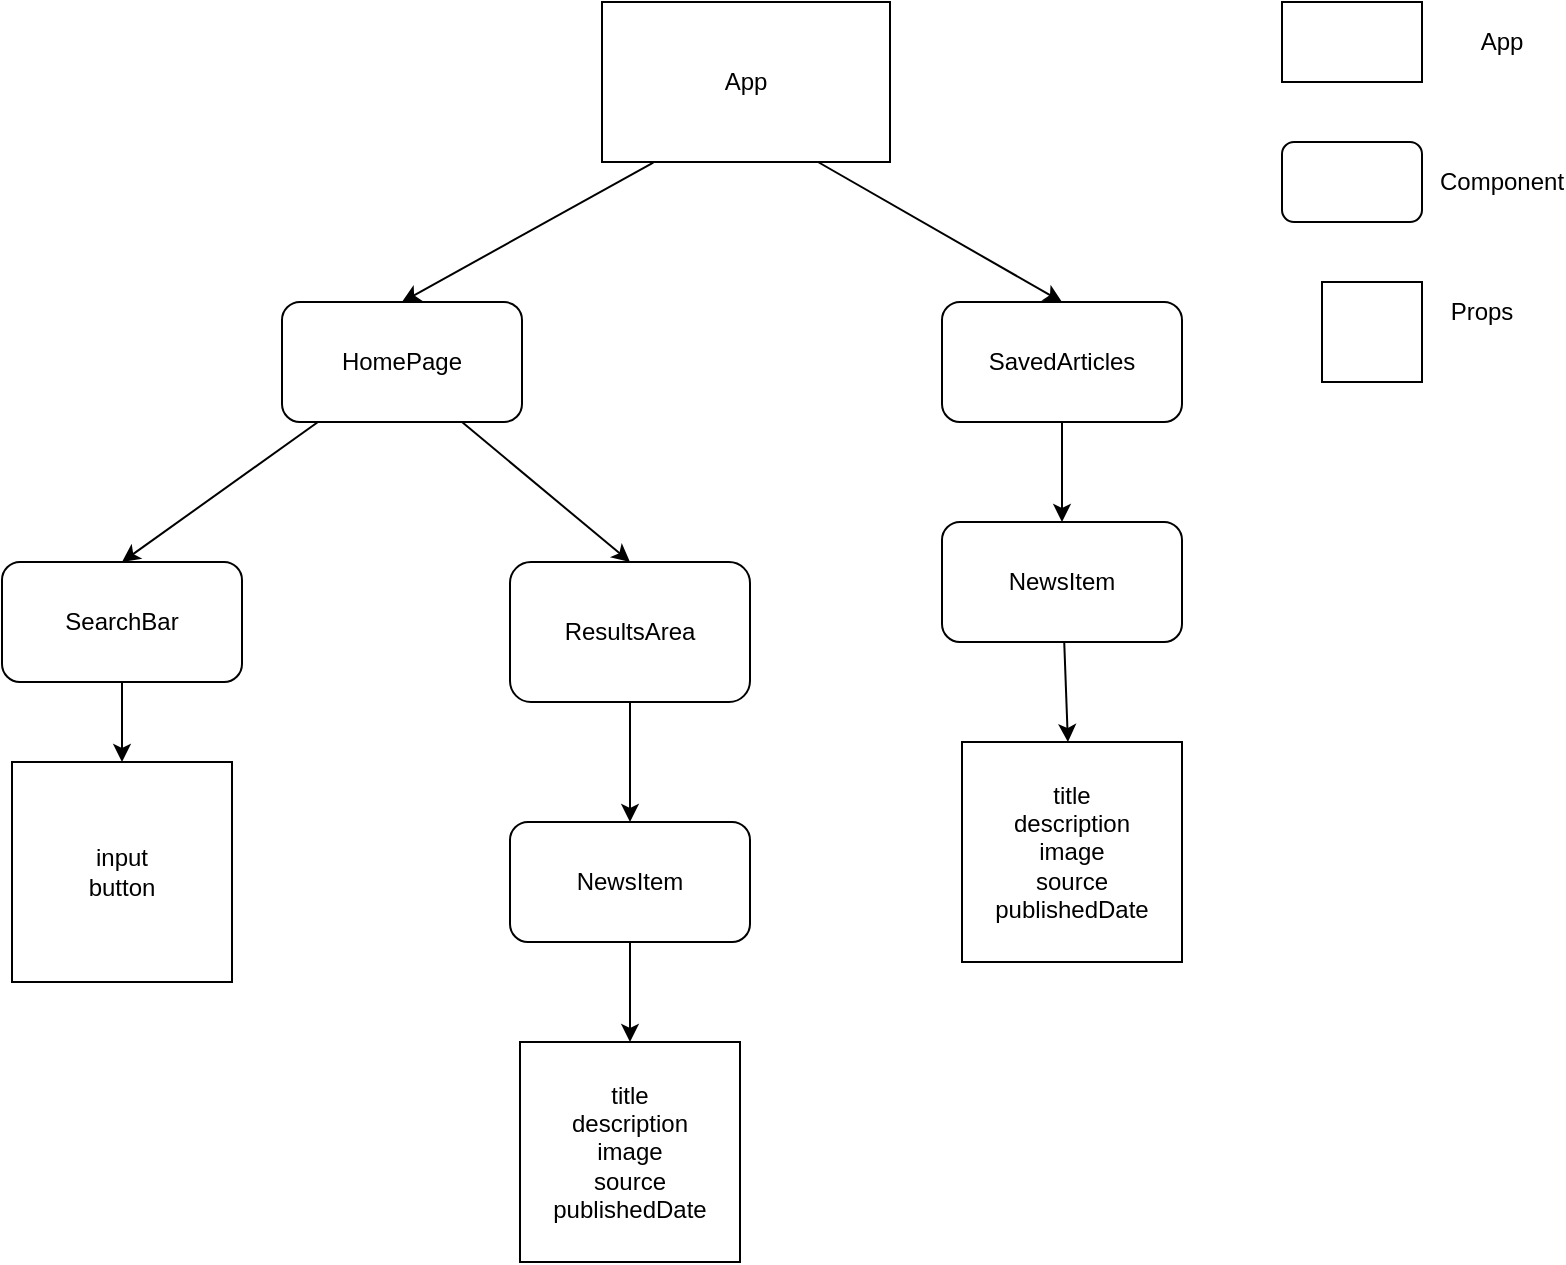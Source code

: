 <mxfile>
    <diagram id="j79oDPwKb0WlBuM_IHAz" name="Page-1">
        <mxGraphModel dx="1094" dy="582" grid="1" gridSize="10" guides="1" tooltips="1" connect="1" arrows="1" fold="1" page="1" pageScale="1" pageWidth="827" pageHeight="1169" math="0" shadow="0">
            <root>
                <mxCell id="0"/>
                <mxCell id="1" parent="0"/>
                <mxCell id="20" style="edgeStyle=none;html=1;entryX=0.5;entryY=0;entryDx=0;entryDy=0;exitX=0.178;exitY=1.004;exitDx=0;exitDy=0;exitPerimeter=0;" parent="1" source="2" target="19" edge="1">
                    <mxGeometry relative="1" as="geometry">
                        <Array as="points"/>
                    </mxGeometry>
                </mxCell>
                <mxCell id="22" style="edgeStyle=none;html=1;exitX=0.75;exitY=1;exitDx=0;exitDy=0;entryX=0.5;entryY=0;entryDx=0;entryDy=0;" parent="1" source="2" target="21" edge="1">
                    <mxGeometry relative="1" as="geometry">
                        <Array as="points"/>
                    </mxGeometry>
                </mxCell>
                <mxCell id="2" value="App" style="rounded=0;whiteSpace=wrap;html=1;" parent="1" vertex="1">
                    <mxGeometry x="340" y="10" width="144" height="80" as="geometry"/>
                </mxCell>
                <mxCell id="25" style="edgeStyle=none;html=1;entryX=0.5;entryY=0;entryDx=0;entryDy=0;" parent="1" source="19" target="23" edge="1">
                    <mxGeometry relative="1" as="geometry"/>
                </mxCell>
                <mxCell id="27" style="edgeStyle=none;html=1;exitX=0.75;exitY=1;exitDx=0;exitDy=0;entryX=0.5;entryY=0;entryDx=0;entryDy=0;" parent="1" source="19" target="28" edge="1">
                    <mxGeometry relative="1" as="geometry">
                        <mxPoint x="330" y="270" as="targetPoint"/>
                    </mxGeometry>
                </mxCell>
                <mxCell id="19" value="HomePage" style="rounded=1;whiteSpace=wrap;html=1;" parent="1" vertex="1">
                    <mxGeometry x="180" y="160" width="120" height="60" as="geometry"/>
                </mxCell>
                <mxCell id="45" value="" style="edgeStyle=none;html=1;" parent="1" source="21" target="44" edge="1">
                    <mxGeometry relative="1" as="geometry"/>
                </mxCell>
                <mxCell id="21" value="SavedArticles" style="rounded=1;whiteSpace=wrap;html=1;" parent="1" vertex="1">
                    <mxGeometry x="510" y="160" width="120" height="60" as="geometry"/>
                </mxCell>
                <mxCell id="43" value="" style="edgeStyle=none;html=1;" parent="1" source="23" target="42" edge="1">
                    <mxGeometry relative="1" as="geometry"/>
                </mxCell>
                <mxCell id="23" value="SearchBar" style="rounded=1;whiteSpace=wrap;html=1;" parent="1" vertex="1">
                    <mxGeometry x="40" y="290" width="120" height="60" as="geometry"/>
                </mxCell>
                <mxCell id="33" value="" style="edgeStyle=none;html=1;" parent="1" source="28" target="31" edge="1">
                    <mxGeometry relative="1" as="geometry"/>
                </mxCell>
                <mxCell id="28" value="ResultsArea" style="rounded=1;whiteSpace=wrap;html=1;" parent="1" vertex="1">
                    <mxGeometry x="294" y="290" width="120" height="70" as="geometry"/>
                </mxCell>
                <mxCell id="41" value="" style="edgeStyle=none;html=1;" parent="1" source="31" target="40" edge="1">
                    <mxGeometry relative="1" as="geometry"/>
                </mxCell>
                <mxCell id="31" value="NewsItem" style="rounded=1;whiteSpace=wrap;html=1;" parent="1" vertex="1">
                    <mxGeometry x="294" y="420" width="120" height="60" as="geometry"/>
                </mxCell>
                <mxCell id="34" value="" style="rounded=0;whiteSpace=wrap;html=1;" parent="1" vertex="1">
                    <mxGeometry x="680" y="10" width="70" height="40" as="geometry"/>
                </mxCell>
                <mxCell id="35" value="App" style="text;html=1;strokeColor=none;fillColor=none;align=center;verticalAlign=middle;whiteSpace=wrap;rounded=0;" parent="1" vertex="1">
                    <mxGeometry x="760" y="15" width="60" height="30" as="geometry"/>
                </mxCell>
                <mxCell id="36" value="" style="rounded=1;whiteSpace=wrap;html=1;" parent="1" vertex="1">
                    <mxGeometry x="680" y="80" width="70" height="40" as="geometry"/>
                </mxCell>
                <mxCell id="37" value="Component" style="text;html=1;strokeColor=none;fillColor=none;align=center;verticalAlign=middle;whiteSpace=wrap;rounded=0;" parent="1" vertex="1">
                    <mxGeometry x="760" y="85" width="60" height="30" as="geometry"/>
                </mxCell>
                <mxCell id="38" value="" style="whiteSpace=wrap;html=1;aspect=fixed;" parent="1" vertex="1">
                    <mxGeometry x="700" y="150" width="50" height="50" as="geometry"/>
                </mxCell>
                <mxCell id="39" value="Props" style="text;html=1;strokeColor=none;fillColor=none;align=center;verticalAlign=middle;whiteSpace=wrap;rounded=0;" parent="1" vertex="1">
                    <mxGeometry x="750" y="150" width="60" height="30" as="geometry"/>
                </mxCell>
                <mxCell id="40" value="title&lt;br&gt;description&lt;br&gt;image&lt;br&gt;source&lt;br&gt;publishedDate" style="whiteSpace=wrap;html=1;aspect=fixed;" parent="1" vertex="1">
                    <mxGeometry x="299" y="530" width="110" height="110" as="geometry"/>
                </mxCell>
                <mxCell id="42" value="input&lt;br&gt;button" style="whiteSpace=wrap;html=1;aspect=fixed;" parent="1" vertex="1">
                    <mxGeometry x="45" y="390" width="110" height="110" as="geometry"/>
                </mxCell>
                <mxCell id="47" value="" style="edgeStyle=none;html=1;" parent="1" source="44" target="46" edge="1">
                    <mxGeometry relative="1" as="geometry"/>
                </mxCell>
                <mxCell id="44" value="NewsItem" style="rounded=1;whiteSpace=wrap;html=1;" parent="1" vertex="1">
                    <mxGeometry x="510" y="270" width="120" height="60" as="geometry"/>
                </mxCell>
                <mxCell id="46" value="title&lt;br&gt;description&lt;br&gt;image&lt;br&gt;source&lt;br&gt;publishedDate" style="whiteSpace=wrap;html=1;aspect=fixed;" parent="1" vertex="1">
                    <mxGeometry x="520" y="380" width="110" height="110" as="geometry"/>
                </mxCell>
            </root>
        </mxGraphModel>
    </diagram>
</mxfile>